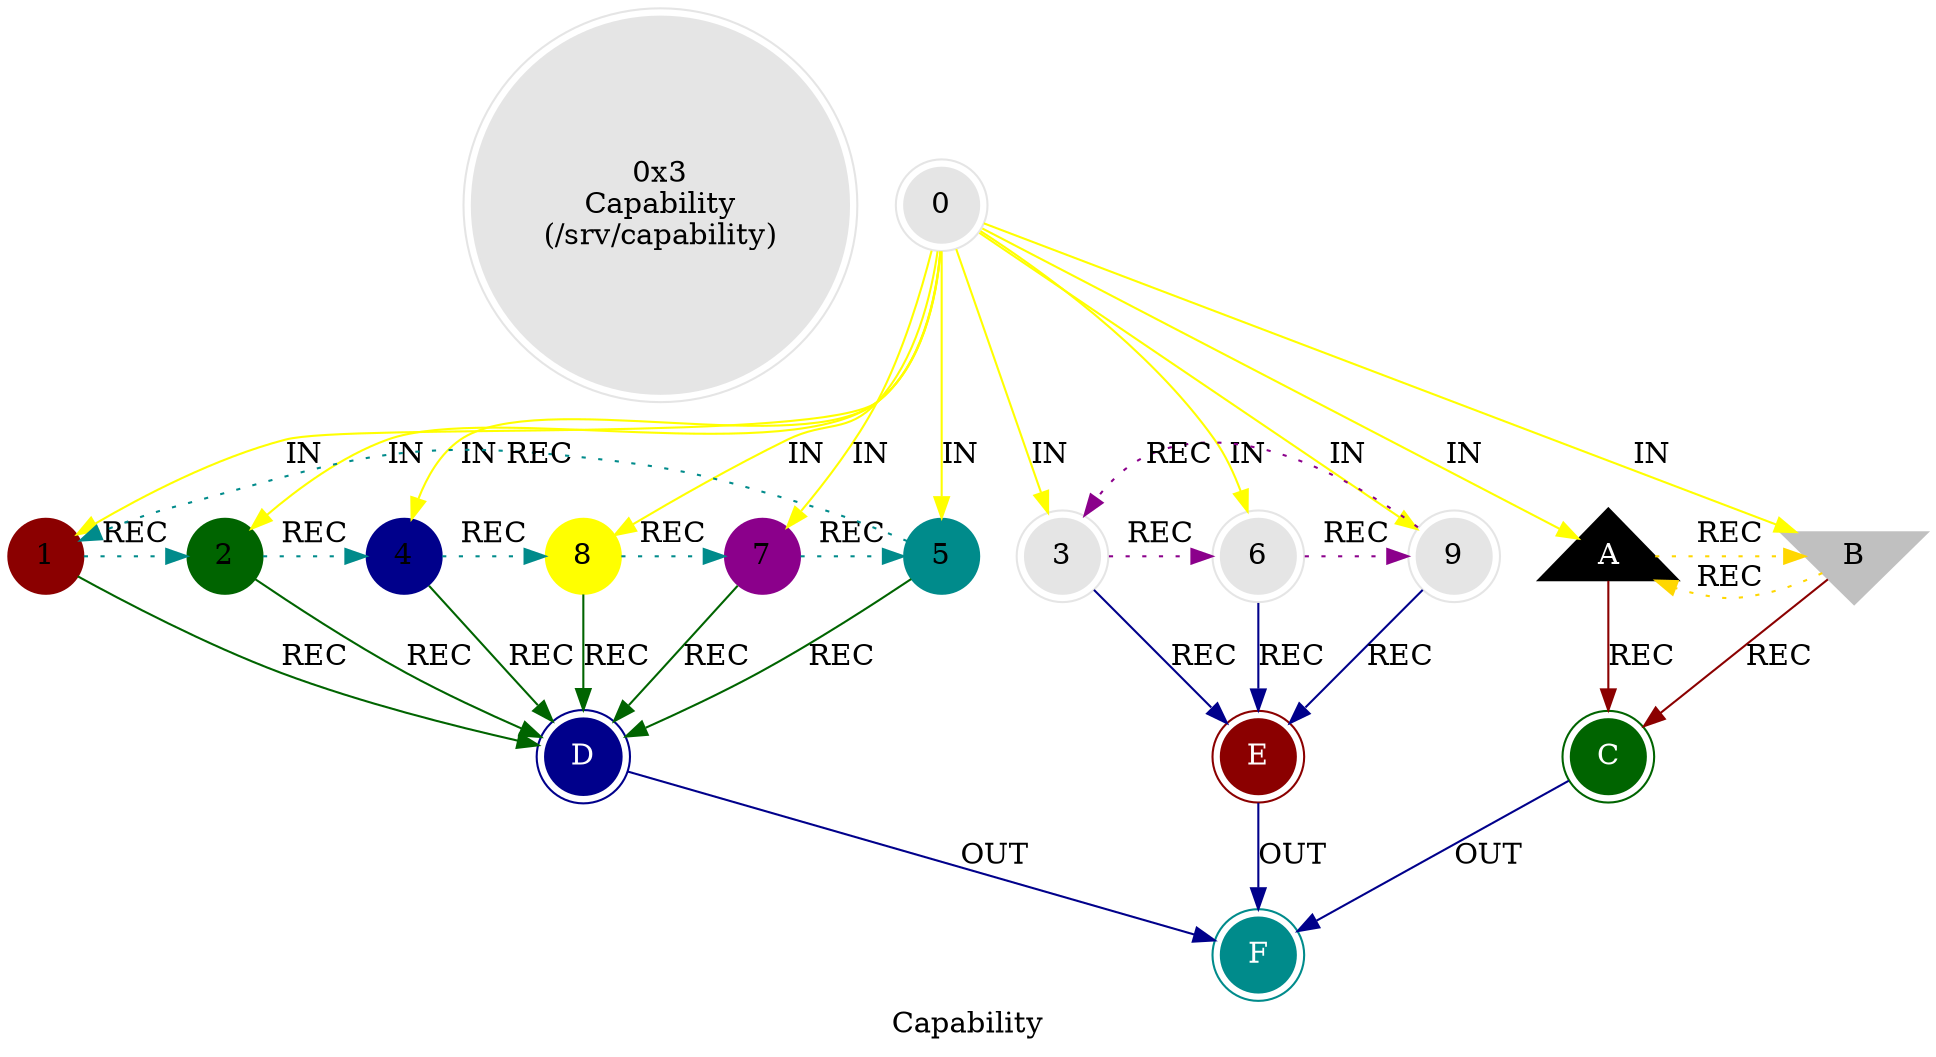 digraph G {
    label = "Capability";
    style = filled;
    color = red;
    comment = "";
    node [shape = polygon; sides = 6; style = filled; color = grey90;];
    
    spark_3_mythos_t [label = "0x3\nCapability\n(/srv/capability)";shape = doublecircle;];
    
    // The Sacred 3-6-9 (Boundary of Perception).
    // "If you knew the magnificence of 3, 6, and 9, you would have a key to the universe." — Tesla.
    // The 1-2-4-8-7-5 Vortex (Boundary of Comprehension).
    spark_0_t [label = "0";shape = doublecircle;comment = "";];
    spark_1_t [label = "1";shape = circle;color = darkred;comment = "";];
    spark_2_t [label = "2";shape = circle;color = darkgreen;comment = "";];
    spark_4_t [label = "4";shape = circle;color = darkblue;comment = "";];
    spark_8_t [label = "8";shape = circle;color = yellow;comment = "";];
    spark_7_t [label = "7";shape = circle;color = darkmagenta;comment = "";];
    spark_5_t [label = "5";shape = circle;color = darkcyan;comment = "";];
    spark_3_t [label = "3";shape = doublecircle;comment = "";];
    spark_6_t [label = "6";shape = doublecircle;comment = "";];
    spark_9_t [label = "9";shape = doublecircle;comment = "";];
    spark_a_t [label = "A";shape = triangle;color = black;fontcolor = white;comment = "";];
    spark_b_t [label = "B";shape = invtriangle;color = grey;comment = "";];
    spark_c_t [label = "C";shape = doublecircle;color = darkgreen;style = filled;fontcolor = white;];
    spark_d_t [label = "D";shape = doublecircle;color = darkblue;style = filled;fontcolor = white;];
    spark_e_t [label = "E";shape = doublecircle;color = darkred;style = filled;fontcolor = white;];
    spark_f_t [label = "F";shape = doublecircle;color = darkcyan;style = filled;fontcolor = white;];
    
    // IN = Input
    // OUT = Output
    // REC = Recursion
    spark_0_t -> {spark_a_t spark_b_t spark_1_t spark_2_t spark_3_t spark_4_t spark_5_t spark_6_t spark_7_t spark_8_t spark_9_t} [label = "IN"; color = yellow; comment = "";];
    
    {spark_a_t spark_b_t} -> spark_c_t [label = "REC"; color = darkred; comment = "";];
    {spark_1_t spark_2_t spark_4_t spark_8_t spark_7_t spark_5_t} -> spark_d_t [label = "REC"; color = darkgreen; comment = "";];
    {spark_3_t spark_6_t spark_9_t} -> spark_e_t [label = "REC"; color = darkblue; comment = "";];
    
    spark_1_t -> spark_2_t -> spark_4_t -> spark_8_t -> spark_7_t -> spark_5_t -> spark_1_t [label = "REC"; color = darkcyan; comment = ""; style = dotted; constraint = false;];
    spark_3_t -> spark_6_t -> spark_9_t -> spark_3_t [label = "REC"; color = darkmagenta; comment = ""; style = dotted; constraint = false;];
    spark_a_t -> spark_b_t -> spark_a_t [label = "REC"; color = gold; comment = ""; style = dotted; constraint = false;];
    
    {spark_c_t spark_d_t spark_e_t} -> spark_f_t [label = "OUT"; color = darkblue; comment = "";];
}
